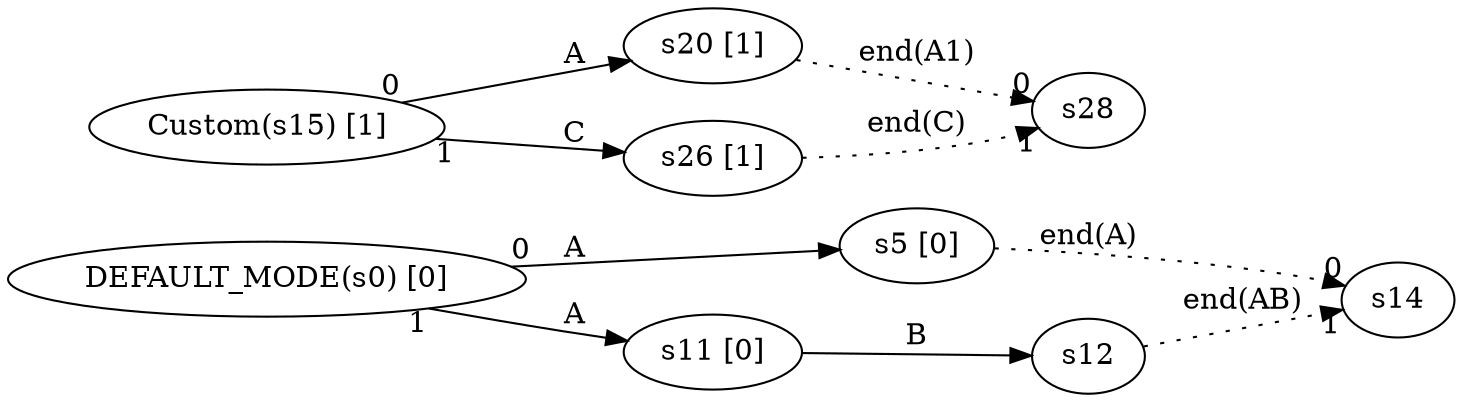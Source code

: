 digraph ATN {
  rankdir=LR;

  "DEFAULT_MODE(s0) [0]" -> "s5 [0]" [label=A, taillabel=0]
  "s5 [0]" -> s14 [label="end(A)", headlabel=0, style=dotted]
  "DEFAULT_MODE(s0) [0]" -> "s11 [0]" [label=A, taillabel=1]
  "s11 [0]" -> s12 [label=B]
  s12 -> s14 [label="end(AB)", headlabel=1, style=dotted]

  "Custom(s15) [1]" -> "s20 [1]" [label=A, taillabel=0]
  "s20 [1]" -> s28 [label="end(A1)", headlabel=0, style=dotted]
  "Custom(s15) [1]" -> "s26 [1]" [label=C, taillabel=1]
  "s26 [1]" -> s28 [label="end(C)", headlabel=1, style=dotted]
}